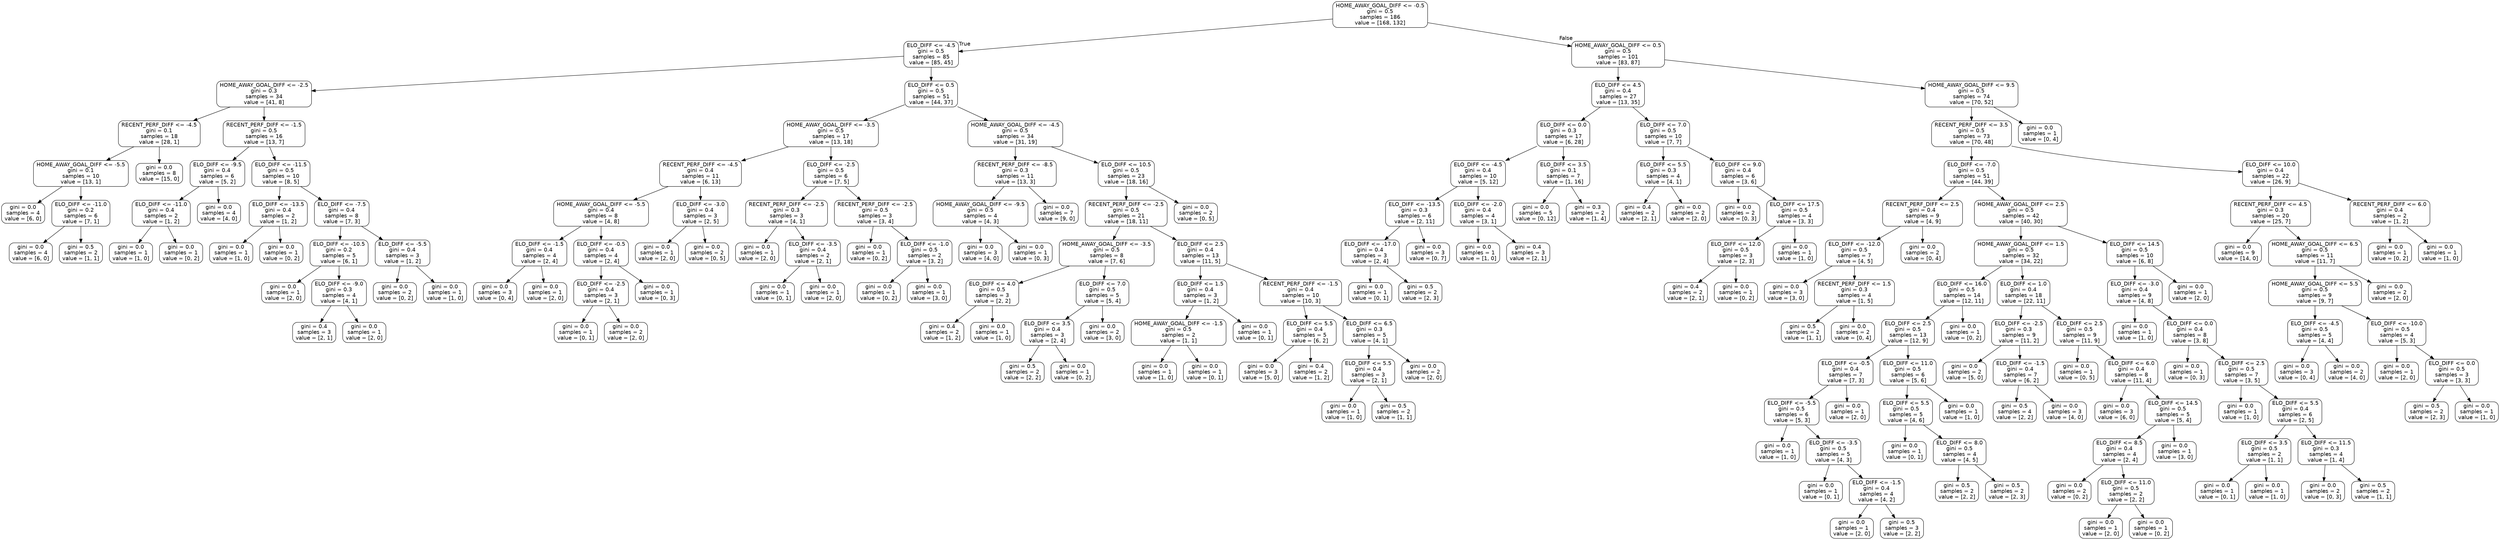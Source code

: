 digraph Tree {
node [shape=box, style="rounded", color="black", fontname="helvetica"] ;
edge [fontname="helvetica"] ;
0 [label="HOME_AWAY_GOAL_DIFF <= -0.5\ngini = 0.5\nsamples = 186\nvalue = [168, 132]"] ;
1 [label="ELO_DIFF <= -4.5\ngini = 0.5\nsamples = 85\nvalue = [85, 45]"] ;
0 -> 1 [labeldistance=2.5, labelangle=45, headlabel="True"] ;
2 [label="HOME_AWAY_GOAL_DIFF <= -2.5\ngini = 0.3\nsamples = 34\nvalue = [41, 8]"] ;
1 -> 2 ;
3 [label="RECENT_PERF_DIFF <= -4.5\ngini = 0.1\nsamples = 18\nvalue = [28, 1]"] ;
2 -> 3 ;
4 [label="HOME_AWAY_GOAL_DIFF <= -5.5\ngini = 0.1\nsamples = 10\nvalue = [13, 1]"] ;
3 -> 4 ;
5 [label="gini = 0.0\nsamples = 4\nvalue = [6, 0]"] ;
4 -> 5 ;
6 [label="ELO_DIFF <= -11.0\ngini = 0.2\nsamples = 6\nvalue = [7, 1]"] ;
4 -> 6 ;
7 [label="gini = 0.0\nsamples = 4\nvalue = [6, 0]"] ;
6 -> 7 ;
8 [label="gini = 0.5\nsamples = 2\nvalue = [1, 1]"] ;
6 -> 8 ;
9 [label="gini = 0.0\nsamples = 8\nvalue = [15, 0]"] ;
3 -> 9 ;
10 [label="RECENT_PERF_DIFF <= -1.5\ngini = 0.5\nsamples = 16\nvalue = [13, 7]"] ;
2 -> 10 ;
11 [label="ELO_DIFF <= -9.5\ngini = 0.4\nsamples = 6\nvalue = [5, 2]"] ;
10 -> 11 ;
12 [label="ELO_DIFF <= -11.0\ngini = 0.4\nsamples = 2\nvalue = [1, 2]"] ;
11 -> 12 ;
13 [label="gini = 0.0\nsamples = 1\nvalue = [1, 0]"] ;
12 -> 13 ;
14 [label="gini = 0.0\nsamples = 1\nvalue = [0, 2]"] ;
12 -> 14 ;
15 [label="gini = 0.0\nsamples = 4\nvalue = [4, 0]"] ;
11 -> 15 ;
16 [label="ELO_DIFF <= -11.5\ngini = 0.5\nsamples = 10\nvalue = [8, 5]"] ;
10 -> 16 ;
17 [label="ELO_DIFF <= -13.5\ngini = 0.4\nsamples = 2\nvalue = [1, 2]"] ;
16 -> 17 ;
18 [label="gini = 0.0\nsamples = 1\nvalue = [1, 0]"] ;
17 -> 18 ;
19 [label="gini = 0.0\nsamples = 1\nvalue = [0, 2]"] ;
17 -> 19 ;
20 [label="ELO_DIFF <= -7.5\ngini = 0.4\nsamples = 8\nvalue = [7, 3]"] ;
16 -> 20 ;
21 [label="ELO_DIFF <= -10.5\ngini = 0.2\nsamples = 5\nvalue = [6, 1]"] ;
20 -> 21 ;
22 [label="gini = 0.0\nsamples = 1\nvalue = [2, 0]"] ;
21 -> 22 ;
23 [label="ELO_DIFF <= -9.0\ngini = 0.3\nsamples = 4\nvalue = [4, 1]"] ;
21 -> 23 ;
24 [label="gini = 0.4\nsamples = 3\nvalue = [2, 1]"] ;
23 -> 24 ;
25 [label="gini = 0.0\nsamples = 1\nvalue = [2, 0]"] ;
23 -> 25 ;
26 [label="ELO_DIFF <= -5.5\ngini = 0.4\nsamples = 3\nvalue = [1, 2]"] ;
20 -> 26 ;
27 [label="gini = 0.0\nsamples = 2\nvalue = [0, 2]"] ;
26 -> 27 ;
28 [label="gini = 0.0\nsamples = 1\nvalue = [1, 0]"] ;
26 -> 28 ;
29 [label="ELO_DIFF <= 0.5\ngini = 0.5\nsamples = 51\nvalue = [44, 37]"] ;
1 -> 29 ;
30 [label="HOME_AWAY_GOAL_DIFF <= -3.5\ngini = 0.5\nsamples = 17\nvalue = [13, 18]"] ;
29 -> 30 ;
31 [label="RECENT_PERF_DIFF <= -4.5\ngini = 0.4\nsamples = 11\nvalue = [6, 13]"] ;
30 -> 31 ;
32 [label="HOME_AWAY_GOAL_DIFF <= -5.5\ngini = 0.4\nsamples = 8\nvalue = [4, 8]"] ;
31 -> 32 ;
33 [label="ELO_DIFF <= -1.5\ngini = 0.4\nsamples = 4\nvalue = [2, 4]"] ;
32 -> 33 ;
34 [label="gini = 0.0\nsamples = 3\nvalue = [0, 4]"] ;
33 -> 34 ;
35 [label="gini = 0.0\nsamples = 1\nvalue = [2, 0]"] ;
33 -> 35 ;
36 [label="ELO_DIFF <= -0.5\ngini = 0.4\nsamples = 4\nvalue = [2, 4]"] ;
32 -> 36 ;
37 [label="ELO_DIFF <= -2.5\ngini = 0.4\nsamples = 3\nvalue = [2, 1]"] ;
36 -> 37 ;
38 [label="gini = 0.0\nsamples = 1\nvalue = [0, 1]"] ;
37 -> 38 ;
39 [label="gini = 0.0\nsamples = 2\nvalue = [2, 0]"] ;
37 -> 39 ;
40 [label="gini = 0.0\nsamples = 1\nvalue = [0, 3]"] ;
36 -> 40 ;
41 [label="ELO_DIFF <= -3.0\ngini = 0.4\nsamples = 3\nvalue = [2, 5]"] ;
31 -> 41 ;
42 [label="gini = 0.0\nsamples = 1\nvalue = [2, 0]"] ;
41 -> 42 ;
43 [label="gini = 0.0\nsamples = 2\nvalue = [0, 5]"] ;
41 -> 43 ;
44 [label="ELO_DIFF <= -2.5\ngini = 0.5\nsamples = 6\nvalue = [7, 5]"] ;
30 -> 44 ;
45 [label="RECENT_PERF_DIFF <= -2.5\ngini = 0.3\nsamples = 3\nvalue = [4, 1]"] ;
44 -> 45 ;
46 [label="gini = 0.0\nsamples = 1\nvalue = [2, 0]"] ;
45 -> 46 ;
47 [label="ELO_DIFF <= -3.5\ngini = 0.4\nsamples = 2\nvalue = [2, 1]"] ;
45 -> 47 ;
48 [label="gini = 0.0\nsamples = 1\nvalue = [0, 1]"] ;
47 -> 48 ;
49 [label="gini = 0.0\nsamples = 1\nvalue = [2, 0]"] ;
47 -> 49 ;
50 [label="RECENT_PERF_DIFF <= -2.5\ngini = 0.5\nsamples = 3\nvalue = [3, 4]"] ;
44 -> 50 ;
51 [label="gini = 0.0\nsamples = 1\nvalue = [0, 2]"] ;
50 -> 51 ;
52 [label="ELO_DIFF <= -1.0\ngini = 0.5\nsamples = 2\nvalue = [3, 2]"] ;
50 -> 52 ;
53 [label="gini = 0.0\nsamples = 1\nvalue = [0, 2]"] ;
52 -> 53 ;
54 [label="gini = 0.0\nsamples = 1\nvalue = [3, 0]"] ;
52 -> 54 ;
55 [label="HOME_AWAY_GOAL_DIFF <= -4.5\ngini = 0.5\nsamples = 34\nvalue = [31, 19]"] ;
29 -> 55 ;
56 [label="RECENT_PERF_DIFF <= -8.5\ngini = 0.3\nsamples = 11\nvalue = [13, 3]"] ;
55 -> 56 ;
57 [label="HOME_AWAY_GOAL_DIFF <= -9.5\ngini = 0.5\nsamples = 4\nvalue = [4, 3]"] ;
56 -> 57 ;
58 [label="gini = 0.0\nsamples = 3\nvalue = [4, 0]"] ;
57 -> 58 ;
59 [label="gini = 0.0\nsamples = 1\nvalue = [0, 3]"] ;
57 -> 59 ;
60 [label="gini = 0.0\nsamples = 7\nvalue = [9, 0]"] ;
56 -> 60 ;
61 [label="ELO_DIFF <= 10.5\ngini = 0.5\nsamples = 23\nvalue = [18, 16]"] ;
55 -> 61 ;
62 [label="RECENT_PERF_DIFF <= -2.5\ngini = 0.5\nsamples = 21\nvalue = [18, 11]"] ;
61 -> 62 ;
63 [label="HOME_AWAY_GOAL_DIFF <= -3.5\ngini = 0.5\nsamples = 8\nvalue = [7, 6]"] ;
62 -> 63 ;
64 [label="ELO_DIFF <= 4.0\ngini = 0.5\nsamples = 3\nvalue = [2, 2]"] ;
63 -> 64 ;
65 [label="gini = 0.4\nsamples = 2\nvalue = [1, 2]"] ;
64 -> 65 ;
66 [label="gini = 0.0\nsamples = 1\nvalue = [1, 0]"] ;
64 -> 66 ;
67 [label="ELO_DIFF <= 7.0\ngini = 0.5\nsamples = 5\nvalue = [5, 4]"] ;
63 -> 67 ;
68 [label="ELO_DIFF <= 3.5\ngini = 0.4\nsamples = 3\nvalue = [2, 4]"] ;
67 -> 68 ;
69 [label="gini = 0.5\nsamples = 2\nvalue = [2, 2]"] ;
68 -> 69 ;
70 [label="gini = 0.0\nsamples = 1\nvalue = [0, 2]"] ;
68 -> 70 ;
71 [label="gini = 0.0\nsamples = 2\nvalue = [3, 0]"] ;
67 -> 71 ;
72 [label="ELO_DIFF <= 2.5\ngini = 0.4\nsamples = 13\nvalue = [11, 5]"] ;
62 -> 72 ;
73 [label="ELO_DIFF <= 1.5\ngini = 0.4\nsamples = 3\nvalue = [1, 2]"] ;
72 -> 73 ;
74 [label="HOME_AWAY_GOAL_DIFF <= -1.5\ngini = 0.5\nsamples = 2\nvalue = [1, 1]"] ;
73 -> 74 ;
75 [label="gini = 0.0\nsamples = 1\nvalue = [1, 0]"] ;
74 -> 75 ;
76 [label="gini = 0.0\nsamples = 1\nvalue = [0, 1]"] ;
74 -> 76 ;
77 [label="gini = 0.0\nsamples = 1\nvalue = [0, 1]"] ;
73 -> 77 ;
78 [label="RECENT_PERF_DIFF <= -1.5\ngini = 0.4\nsamples = 10\nvalue = [10, 3]"] ;
72 -> 78 ;
79 [label="ELO_DIFF <= 5.5\ngini = 0.4\nsamples = 5\nvalue = [6, 2]"] ;
78 -> 79 ;
80 [label="gini = 0.0\nsamples = 3\nvalue = [5, 0]"] ;
79 -> 80 ;
81 [label="gini = 0.4\nsamples = 2\nvalue = [1, 2]"] ;
79 -> 81 ;
82 [label="ELO_DIFF <= 6.5\ngini = 0.3\nsamples = 5\nvalue = [4, 1]"] ;
78 -> 82 ;
83 [label="ELO_DIFF <= 5.5\ngini = 0.4\nsamples = 3\nvalue = [2, 1]"] ;
82 -> 83 ;
84 [label="gini = 0.0\nsamples = 1\nvalue = [1, 0]"] ;
83 -> 84 ;
85 [label="gini = 0.5\nsamples = 2\nvalue = [1, 1]"] ;
83 -> 85 ;
86 [label="gini = 0.0\nsamples = 2\nvalue = [2, 0]"] ;
82 -> 86 ;
87 [label="gini = 0.0\nsamples = 2\nvalue = [0, 5]"] ;
61 -> 87 ;
88 [label="HOME_AWAY_GOAL_DIFF <= 0.5\ngini = 0.5\nsamples = 101\nvalue = [83, 87]"] ;
0 -> 88 [labeldistance=2.5, labelangle=-45, headlabel="False"] ;
89 [label="ELO_DIFF <= 4.5\ngini = 0.4\nsamples = 27\nvalue = [13, 35]"] ;
88 -> 89 ;
90 [label="ELO_DIFF <= 0.0\ngini = 0.3\nsamples = 17\nvalue = [6, 28]"] ;
89 -> 90 ;
91 [label="ELO_DIFF <= -4.5\ngini = 0.4\nsamples = 10\nvalue = [5, 12]"] ;
90 -> 91 ;
92 [label="ELO_DIFF <= -13.5\ngini = 0.3\nsamples = 6\nvalue = [2, 11]"] ;
91 -> 92 ;
93 [label="ELO_DIFF <= -17.0\ngini = 0.4\nsamples = 3\nvalue = [2, 4]"] ;
92 -> 93 ;
94 [label="gini = 0.0\nsamples = 1\nvalue = [0, 1]"] ;
93 -> 94 ;
95 [label="gini = 0.5\nsamples = 2\nvalue = [2, 3]"] ;
93 -> 95 ;
96 [label="gini = 0.0\nsamples = 3\nvalue = [0, 7]"] ;
92 -> 96 ;
97 [label="ELO_DIFF <= -2.0\ngini = 0.4\nsamples = 4\nvalue = [3, 1]"] ;
91 -> 97 ;
98 [label="gini = 0.0\nsamples = 1\nvalue = [1, 0]"] ;
97 -> 98 ;
99 [label="gini = 0.4\nsamples = 3\nvalue = [2, 1]"] ;
97 -> 99 ;
100 [label="ELO_DIFF <= 3.5\ngini = 0.1\nsamples = 7\nvalue = [1, 16]"] ;
90 -> 100 ;
101 [label="gini = 0.0\nsamples = 5\nvalue = [0, 12]"] ;
100 -> 101 ;
102 [label="gini = 0.3\nsamples = 2\nvalue = [1, 4]"] ;
100 -> 102 ;
103 [label="ELO_DIFF <= 7.0\ngini = 0.5\nsamples = 10\nvalue = [7, 7]"] ;
89 -> 103 ;
104 [label="ELO_DIFF <= 5.5\ngini = 0.3\nsamples = 4\nvalue = [4, 1]"] ;
103 -> 104 ;
105 [label="gini = 0.4\nsamples = 2\nvalue = [2, 1]"] ;
104 -> 105 ;
106 [label="gini = 0.0\nsamples = 2\nvalue = [2, 0]"] ;
104 -> 106 ;
107 [label="ELO_DIFF <= 9.0\ngini = 0.4\nsamples = 6\nvalue = [3, 6]"] ;
103 -> 107 ;
108 [label="gini = 0.0\nsamples = 2\nvalue = [0, 3]"] ;
107 -> 108 ;
109 [label="ELO_DIFF <= 17.5\ngini = 0.5\nsamples = 4\nvalue = [3, 3]"] ;
107 -> 109 ;
110 [label="ELO_DIFF <= 12.0\ngini = 0.5\nsamples = 3\nvalue = [2, 3]"] ;
109 -> 110 ;
111 [label="gini = 0.4\nsamples = 2\nvalue = [2, 1]"] ;
110 -> 111 ;
112 [label="gini = 0.0\nsamples = 1\nvalue = [0, 2]"] ;
110 -> 112 ;
113 [label="gini = 0.0\nsamples = 1\nvalue = [1, 0]"] ;
109 -> 113 ;
114 [label="HOME_AWAY_GOAL_DIFF <= 9.5\ngini = 0.5\nsamples = 74\nvalue = [70, 52]"] ;
88 -> 114 ;
115 [label="RECENT_PERF_DIFF <= 3.5\ngini = 0.5\nsamples = 73\nvalue = [70, 48]"] ;
114 -> 115 ;
116 [label="ELO_DIFF <= -7.0\ngini = 0.5\nsamples = 51\nvalue = [44, 39]"] ;
115 -> 116 ;
117 [label="RECENT_PERF_DIFF <= 2.5\ngini = 0.4\nsamples = 9\nvalue = [4, 9]"] ;
116 -> 117 ;
118 [label="ELO_DIFF <= -12.0\ngini = 0.5\nsamples = 7\nvalue = [4, 5]"] ;
117 -> 118 ;
119 [label="gini = 0.0\nsamples = 3\nvalue = [3, 0]"] ;
118 -> 119 ;
120 [label="RECENT_PERF_DIFF <= 1.5\ngini = 0.3\nsamples = 4\nvalue = [1, 5]"] ;
118 -> 120 ;
121 [label="gini = 0.5\nsamples = 2\nvalue = [1, 1]"] ;
120 -> 121 ;
122 [label="gini = 0.0\nsamples = 2\nvalue = [0, 4]"] ;
120 -> 122 ;
123 [label="gini = 0.0\nsamples = 2\nvalue = [0, 4]"] ;
117 -> 123 ;
124 [label="HOME_AWAY_GOAL_DIFF <= 2.5\ngini = 0.5\nsamples = 42\nvalue = [40, 30]"] ;
116 -> 124 ;
125 [label="HOME_AWAY_GOAL_DIFF <= 1.5\ngini = 0.5\nsamples = 32\nvalue = [34, 22]"] ;
124 -> 125 ;
126 [label="ELO_DIFF <= 16.0\ngini = 0.5\nsamples = 14\nvalue = [12, 11]"] ;
125 -> 126 ;
127 [label="ELO_DIFF <= 2.5\ngini = 0.5\nsamples = 13\nvalue = [12, 9]"] ;
126 -> 127 ;
128 [label="ELO_DIFF <= -0.5\ngini = 0.4\nsamples = 7\nvalue = [7, 3]"] ;
127 -> 128 ;
129 [label="ELO_DIFF <= -5.5\ngini = 0.5\nsamples = 6\nvalue = [5, 3]"] ;
128 -> 129 ;
130 [label="gini = 0.0\nsamples = 1\nvalue = [1, 0]"] ;
129 -> 130 ;
131 [label="ELO_DIFF <= -3.5\ngini = 0.5\nsamples = 5\nvalue = [4, 3]"] ;
129 -> 131 ;
132 [label="gini = 0.0\nsamples = 1\nvalue = [0, 1]"] ;
131 -> 132 ;
133 [label="ELO_DIFF <= -1.5\ngini = 0.4\nsamples = 4\nvalue = [4, 2]"] ;
131 -> 133 ;
134 [label="gini = 0.0\nsamples = 1\nvalue = [2, 0]"] ;
133 -> 134 ;
135 [label="gini = 0.5\nsamples = 3\nvalue = [2, 2]"] ;
133 -> 135 ;
136 [label="gini = 0.0\nsamples = 1\nvalue = [2, 0]"] ;
128 -> 136 ;
137 [label="ELO_DIFF <= 11.0\ngini = 0.5\nsamples = 6\nvalue = [5, 6]"] ;
127 -> 137 ;
138 [label="ELO_DIFF <= 5.5\ngini = 0.5\nsamples = 5\nvalue = [4, 6]"] ;
137 -> 138 ;
139 [label="gini = 0.0\nsamples = 1\nvalue = [0, 1]"] ;
138 -> 139 ;
140 [label="ELO_DIFF <= 8.0\ngini = 0.5\nsamples = 4\nvalue = [4, 5]"] ;
138 -> 140 ;
141 [label="gini = 0.5\nsamples = 2\nvalue = [2, 2]"] ;
140 -> 141 ;
142 [label="gini = 0.5\nsamples = 2\nvalue = [2, 3]"] ;
140 -> 142 ;
143 [label="gini = 0.0\nsamples = 1\nvalue = [1, 0]"] ;
137 -> 143 ;
144 [label="gini = 0.0\nsamples = 1\nvalue = [0, 2]"] ;
126 -> 144 ;
145 [label="ELO_DIFF <= 1.0\ngini = 0.4\nsamples = 18\nvalue = [22, 11]"] ;
125 -> 145 ;
146 [label="ELO_DIFF <= -2.5\ngini = 0.3\nsamples = 9\nvalue = [11, 2]"] ;
145 -> 146 ;
147 [label="gini = 0.0\nsamples = 2\nvalue = [5, 0]"] ;
146 -> 147 ;
148 [label="ELO_DIFF <= -1.5\ngini = 0.4\nsamples = 7\nvalue = [6, 2]"] ;
146 -> 148 ;
149 [label="gini = 0.5\nsamples = 4\nvalue = [2, 2]"] ;
148 -> 149 ;
150 [label="gini = 0.0\nsamples = 3\nvalue = [4, 0]"] ;
148 -> 150 ;
151 [label="ELO_DIFF <= 2.5\ngini = 0.5\nsamples = 9\nvalue = [11, 9]"] ;
145 -> 151 ;
152 [label="gini = 0.0\nsamples = 1\nvalue = [0, 5]"] ;
151 -> 152 ;
153 [label="ELO_DIFF <= 6.0\ngini = 0.4\nsamples = 8\nvalue = [11, 4]"] ;
151 -> 153 ;
154 [label="gini = 0.0\nsamples = 3\nvalue = [6, 0]"] ;
153 -> 154 ;
155 [label="ELO_DIFF <= 14.5\ngini = 0.5\nsamples = 5\nvalue = [5, 4]"] ;
153 -> 155 ;
156 [label="ELO_DIFF <= 8.5\ngini = 0.4\nsamples = 4\nvalue = [2, 4]"] ;
155 -> 156 ;
157 [label="gini = 0.0\nsamples = 2\nvalue = [0, 2]"] ;
156 -> 157 ;
158 [label="ELO_DIFF <= 11.0\ngini = 0.5\nsamples = 2\nvalue = [2, 2]"] ;
156 -> 158 ;
159 [label="gini = 0.0\nsamples = 1\nvalue = [2, 0]"] ;
158 -> 159 ;
160 [label="gini = 0.0\nsamples = 1\nvalue = [0, 2]"] ;
158 -> 160 ;
161 [label="gini = 0.0\nsamples = 1\nvalue = [3, 0]"] ;
155 -> 161 ;
162 [label="ELO_DIFF <= 14.5\ngini = 0.5\nsamples = 10\nvalue = [6, 8]"] ;
124 -> 162 ;
163 [label="ELO_DIFF <= -3.0\ngini = 0.4\nsamples = 9\nvalue = [4, 8]"] ;
162 -> 163 ;
164 [label="gini = 0.0\nsamples = 1\nvalue = [1, 0]"] ;
163 -> 164 ;
165 [label="ELO_DIFF <= 0.0\ngini = 0.4\nsamples = 8\nvalue = [3, 8]"] ;
163 -> 165 ;
166 [label="gini = 0.0\nsamples = 1\nvalue = [0, 3]"] ;
165 -> 166 ;
167 [label="ELO_DIFF <= 2.5\ngini = 0.5\nsamples = 7\nvalue = [3, 5]"] ;
165 -> 167 ;
168 [label="gini = 0.0\nsamples = 1\nvalue = [1, 0]"] ;
167 -> 168 ;
169 [label="ELO_DIFF <= 5.5\ngini = 0.4\nsamples = 6\nvalue = [2, 5]"] ;
167 -> 169 ;
170 [label="ELO_DIFF <= 3.5\ngini = 0.5\nsamples = 2\nvalue = [1, 1]"] ;
169 -> 170 ;
171 [label="gini = 0.0\nsamples = 1\nvalue = [0, 1]"] ;
170 -> 171 ;
172 [label="gini = 0.0\nsamples = 1\nvalue = [1, 0]"] ;
170 -> 172 ;
173 [label="ELO_DIFF <= 11.5\ngini = 0.3\nsamples = 4\nvalue = [1, 4]"] ;
169 -> 173 ;
174 [label="gini = 0.0\nsamples = 2\nvalue = [0, 3]"] ;
173 -> 174 ;
175 [label="gini = 0.5\nsamples = 2\nvalue = [1, 1]"] ;
173 -> 175 ;
176 [label="gini = 0.0\nsamples = 1\nvalue = [2, 0]"] ;
162 -> 176 ;
177 [label="ELO_DIFF <= 10.0\ngini = 0.4\nsamples = 22\nvalue = [26, 9]"] ;
115 -> 177 ;
178 [label="RECENT_PERF_DIFF <= 4.5\ngini = 0.3\nsamples = 20\nvalue = [25, 7]"] ;
177 -> 178 ;
179 [label="gini = 0.0\nsamples = 9\nvalue = [14, 0]"] ;
178 -> 179 ;
180 [label="HOME_AWAY_GOAL_DIFF <= 6.5\ngini = 0.5\nsamples = 11\nvalue = [11, 7]"] ;
178 -> 180 ;
181 [label="HOME_AWAY_GOAL_DIFF <= 5.5\ngini = 0.5\nsamples = 9\nvalue = [9, 7]"] ;
180 -> 181 ;
182 [label="ELO_DIFF <= -4.5\ngini = 0.5\nsamples = 5\nvalue = [4, 4]"] ;
181 -> 182 ;
183 [label="gini = 0.0\nsamples = 3\nvalue = [0, 4]"] ;
182 -> 183 ;
184 [label="gini = 0.0\nsamples = 2\nvalue = [4, 0]"] ;
182 -> 184 ;
185 [label="ELO_DIFF <= -10.0\ngini = 0.5\nsamples = 4\nvalue = [5, 3]"] ;
181 -> 185 ;
186 [label="gini = 0.0\nsamples = 1\nvalue = [2, 0]"] ;
185 -> 186 ;
187 [label="ELO_DIFF <= 0.0\ngini = 0.5\nsamples = 3\nvalue = [3, 3]"] ;
185 -> 187 ;
188 [label="gini = 0.5\nsamples = 2\nvalue = [2, 3]"] ;
187 -> 188 ;
189 [label="gini = 0.0\nsamples = 1\nvalue = [1, 0]"] ;
187 -> 189 ;
190 [label="gini = 0.0\nsamples = 2\nvalue = [2, 0]"] ;
180 -> 190 ;
191 [label="RECENT_PERF_DIFF <= 6.0\ngini = 0.4\nsamples = 2\nvalue = [1, 2]"] ;
177 -> 191 ;
192 [label="gini = 0.0\nsamples = 1\nvalue = [0, 2]"] ;
191 -> 192 ;
193 [label="gini = 0.0\nsamples = 1\nvalue = [1, 0]"] ;
191 -> 193 ;
194 [label="gini = 0.0\nsamples = 1\nvalue = [0, 4]"] ;
114 -> 194 ;
}